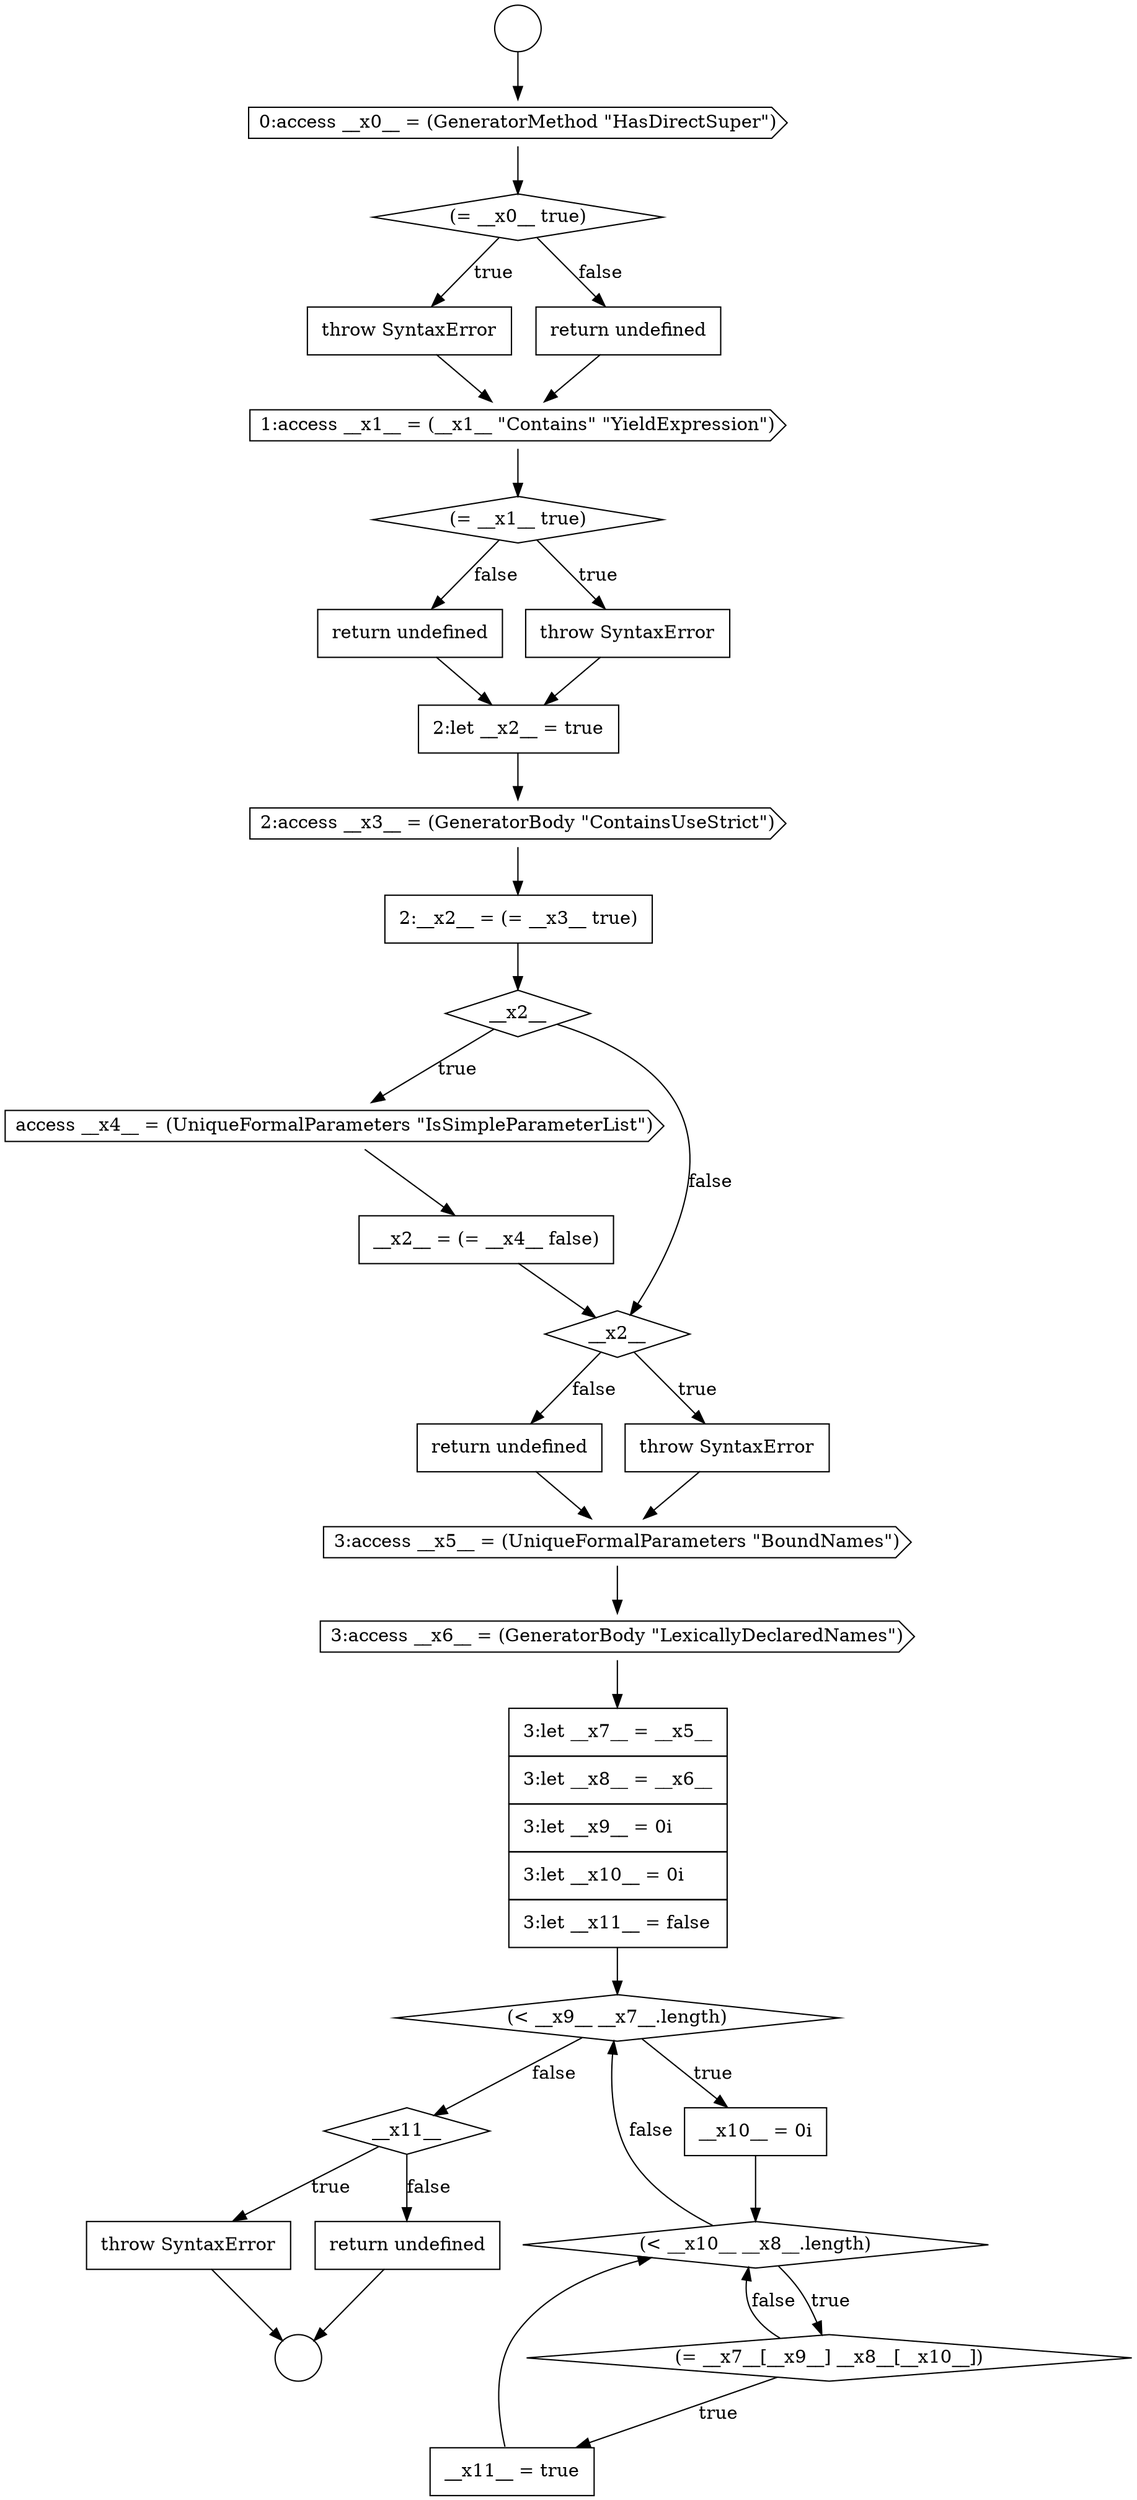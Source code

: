 digraph {
  node17607 [shape=none, margin=0, label=<<font color="black">
    <table border="0" cellborder="1" cellspacing="0" cellpadding="10">
      <tr><td align="left">return undefined</td></tr>
    </table>
  </font>> color="black" fillcolor="white" style=filled]
  node17601 [shape=none, margin=0, label=<<font color="black">
    <table border="0" cellborder="1" cellspacing="0" cellpadding="10">
      <tr><td align="left">2:__x2__ = (= __x3__ true)</td></tr>
    </table>
  </font>> color="black" fillcolor="white" style=filled]
  node17599 [shape=none, margin=0, label=<<font color="black">
    <table border="0" cellborder="1" cellspacing="0" cellpadding="10">
      <tr><td align="left">2:let __x2__ = true</td></tr>
    </table>
  </font>> color="black" fillcolor="white" style=filled]
  node17606 [shape=none, margin=0, label=<<font color="black">
    <table border="0" cellborder="1" cellspacing="0" cellpadding="10">
      <tr><td align="left">throw SyntaxError</td></tr>
    </table>
  </font>> color="black" fillcolor="white" style=filled]
  node17595 [shape=cds, label=<<font color="black">1:access __x1__ = (__x1__ &quot;Contains&quot; &quot;YieldExpression&quot;)</font>> color="black" fillcolor="white" style=filled]
  node17614 [shape=diamond, label=<<font color="black">(= __x7__[__x9__] __x8__[__x10__])</font>> color="black" fillcolor="white" style=filled]
  node17589 [shape=circle label=" " color="black" fillcolor="white" style=filled]
  node17593 [shape=none, margin=0, label=<<font color="black">
    <table border="0" cellborder="1" cellspacing="0" cellpadding="10">
      <tr><td align="left">throw SyntaxError</td></tr>
    </table>
  </font>> color="black" fillcolor="white" style=filled]
  node17608 [shape=cds, label=<<font color="black">3:access __x5__ = (UniqueFormalParameters &quot;BoundNames&quot;)</font>> color="black" fillcolor="white" style=filled]
  node17604 [shape=none, margin=0, label=<<font color="black">
    <table border="0" cellborder="1" cellspacing="0" cellpadding="10">
      <tr><td align="left">__x2__ = (= __x4__ false)</td></tr>
    </table>
  </font>> color="black" fillcolor="white" style=filled]
  node17616 [shape=diamond, label=<<font color="black">__x11__</font>> color="black" fillcolor="white" style=filled]
  node17594 [shape=none, margin=0, label=<<font color="black">
    <table border="0" cellborder="1" cellspacing="0" cellpadding="10">
      <tr><td align="left">return undefined</td></tr>
    </table>
  </font>> color="black" fillcolor="white" style=filled]
  node17609 [shape=cds, label=<<font color="black">3:access __x6__ = (GeneratorBody &quot;LexicallyDeclaredNames&quot;)</font>> color="black" fillcolor="white" style=filled]
  node17610 [shape=none, margin=0, label=<<font color="black">
    <table border="0" cellborder="1" cellspacing="0" cellpadding="10">
      <tr><td align="left">3:let __x7__ = __x5__</td></tr>
      <tr><td align="left">3:let __x8__ = __x6__</td></tr>
      <tr><td align="left">3:let __x9__ = 0i</td></tr>
      <tr><td align="left">3:let __x10__ = 0i</td></tr>
      <tr><td align="left">3:let __x11__ = false</td></tr>
    </table>
  </font>> color="black" fillcolor="white" style=filled]
  node17598 [shape=none, margin=0, label=<<font color="black">
    <table border="0" cellborder="1" cellspacing="0" cellpadding="10">
      <tr><td align="left">return undefined</td></tr>
    </table>
  </font>> color="black" fillcolor="white" style=filled]
  node17613 [shape=diamond, label=<<font color="black">(&lt; __x10__ __x8__.length)</font>> color="black" fillcolor="white" style=filled]
  node17603 [shape=cds, label=<<font color="black">access __x4__ = (UniqueFormalParameters &quot;IsSimpleParameterList&quot;)</font>> color="black" fillcolor="white" style=filled]
  node17591 [shape=cds, label=<<font color="black">0:access __x0__ = (GeneratorMethod &quot;HasDirectSuper&quot;)</font>> color="black" fillcolor="white" style=filled]
  node17605 [shape=diamond, label=<<font color="black">__x2__</font>> color="black" fillcolor="white" style=filled]
  node17618 [shape=none, margin=0, label=<<font color="black">
    <table border="0" cellborder="1" cellspacing="0" cellpadding="10">
      <tr><td align="left">return undefined</td></tr>
    </table>
  </font>> color="black" fillcolor="white" style=filled]
  node17596 [shape=diamond, label=<<font color="black">(= __x1__ true)</font>> color="black" fillcolor="white" style=filled]
  node17590 [shape=circle label=" " color="black" fillcolor="white" style=filled]
  node17611 [shape=diamond, label=<<font color="black">(&lt; __x9__ __x7__.length)</font>> color="black" fillcolor="white" style=filled]
  node17600 [shape=cds, label=<<font color="black">2:access __x3__ = (GeneratorBody &quot;ContainsUseStrict&quot;)</font>> color="black" fillcolor="white" style=filled]
  node17615 [shape=none, margin=0, label=<<font color="black">
    <table border="0" cellborder="1" cellspacing="0" cellpadding="10">
      <tr><td align="left">__x11__ = true</td></tr>
    </table>
  </font>> color="black" fillcolor="white" style=filled]
  node17612 [shape=none, margin=0, label=<<font color="black">
    <table border="0" cellborder="1" cellspacing="0" cellpadding="10">
      <tr><td align="left">__x10__ = 0i</td></tr>
    </table>
  </font>> color="black" fillcolor="white" style=filled]
  node17602 [shape=diamond, label=<<font color="black">__x2__</font>> color="black" fillcolor="white" style=filled]
  node17617 [shape=none, margin=0, label=<<font color="black">
    <table border="0" cellborder="1" cellspacing="0" cellpadding="10">
      <tr><td align="left">throw SyntaxError</td></tr>
    </table>
  </font>> color="black" fillcolor="white" style=filled]
  node17592 [shape=diamond, label=<<font color="black">(= __x0__ true)</font>> color="black" fillcolor="white" style=filled]
  node17597 [shape=none, margin=0, label=<<font color="black">
    <table border="0" cellborder="1" cellspacing="0" cellpadding="10">
      <tr><td align="left">throw SyntaxError</td></tr>
    </table>
  </font>> color="black" fillcolor="white" style=filled]
  node17617 -> node17590 [ color="black"]
  node17606 -> node17608 [ color="black"]
  node17603 -> node17604 [ color="black"]
  node17597 -> node17599 [ color="black"]
  node17615 -> node17613 [ color="black"]
  node17608 -> node17609 [ color="black"]
  node17610 -> node17611 [ color="black"]
  node17598 -> node17599 [ color="black"]
  node17609 -> node17610 [ color="black"]
  node17618 -> node17590 [ color="black"]
  node17604 -> node17605 [ color="black"]
  node17589 -> node17591 [ color="black"]
  node17595 -> node17596 [ color="black"]
  node17613 -> node17614 [label=<<font color="black">true</font>> color="black"]
  node17613 -> node17611 [label=<<font color="black">false</font>> color="black"]
  node17591 -> node17592 [ color="black"]
  node17592 -> node17593 [label=<<font color="black">true</font>> color="black"]
  node17592 -> node17594 [label=<<font color="black">false</font>> color="black"]
  node17607 -> node17608 [ color="black"]
  node17599 -> node17600 [ color="black"]
  node17611 -> node17612 [label=<<font color="black">true</font>> color="black"]
  node17611 -> node17616 [label=<<font color="black">false</font>> color="black"]
  node17602 -> node17603 [label=<<font color="black">true</font>> color="black"]
  node17602 -> node17605 [label=<<font color="black">false</font>> color="black"]
  node17600 -> node17601 [ color="black"]
  node17593 -> node17595 [ color="black"]
  node17616 -> node17617 [label=<<font color="black">true</font>> color="black"]
  node17616 -> node17618 [label=<<font color="black">false</font>> color="black"]
  node17596 -> node17597 [label=<<font color="black">true</font>> color="black"]
  node17596 -> node17598 [label=<<font color="black">false</font>> color="black"]
  node17612 -> node17613 [ color="black"]
  node17605 -> node17606 [label=<<font color="black">true</font>> color="black"]
  node17605 -> node17607 [label=<<font color="black">false</font>> color="black"]
  node17594 -> node17595 [ color="black"]
  node17601 -> node17602 [ color="black"]
  node17614 -> node17615 [label=<<font color="black">true</font>> color="black"]
  node17614 -> node17613 [label=<<font color="black">false</font>> color="black"]
}
